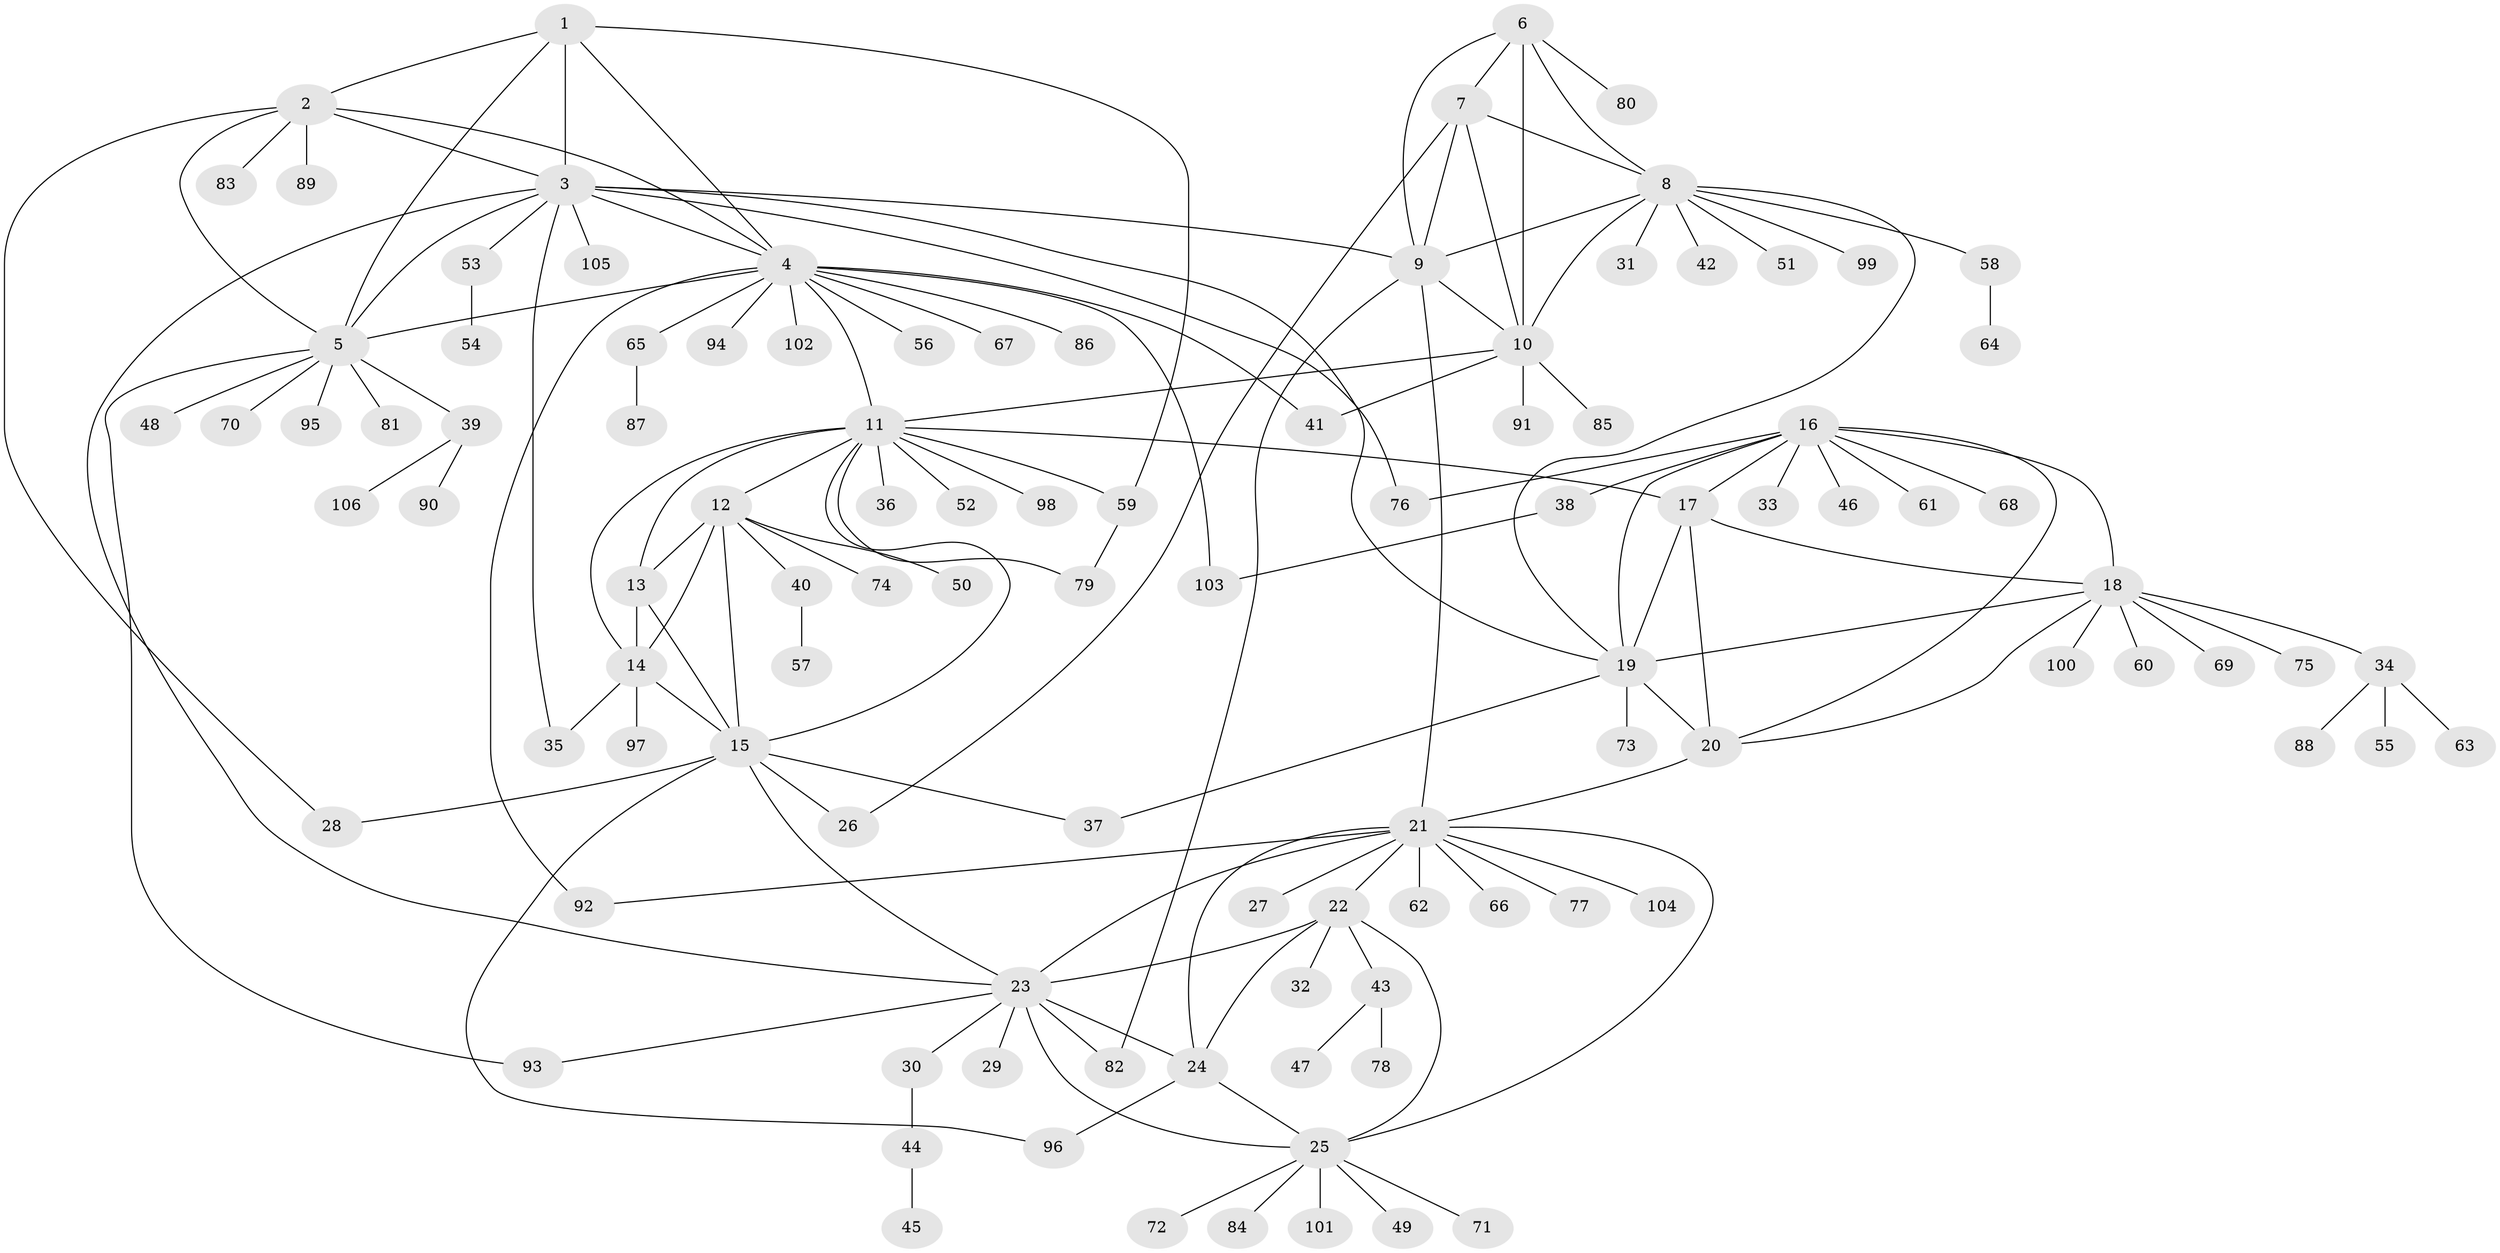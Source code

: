 // Generated by graph-tools (version 1.1) at 2025/55/03/09/25 04:55:21]
// undirected, 106 vertices, 154 edges
graph export_dot {
graph [start="1"]
  node [color=gray90,style=filled];
  1;
  2;
  3;
  4;
  5;
  6;
  7;
  8;
  9;
  10;
  11;
  12;
  13;
  14;
  15;
  16;
  17;
  18;
  19;
  20;
  21;
  22;
  23;
  24;
  25;
  26;
  27;
  28;
  29;
  30;
  31;
  32;
  33;
  34;
  35;
  36;
  37;
  38;
  39;
  40;
  41;
  42;
  43;
  44;
  45;
  46;
  47;
  48;
  49;
  50;
  51;
  52;
  53;
  54;
  55;
  56;
  57;
  58;
  59;
  60;
  61;
  62;
  63;
  64;
  65;
  66;
  67;
  68;
  69;
  70;
  71;
  72;
  73;
  74;
  75;
  76;
  77;
  78;
  79;
  80;
  81;
  82;
  83;
  84;
  85;
  86;
  87;
  88;
  89;
  90;
  91;
  92;
  93;
  94;
  95;
  96;
  97;
  98;
  99;
  100;
  101;
  102;
  103;
  104;
  105;
  106;
  1 -- 2;
  1 -- 3;
  1 -- 4;
  1 -- 5;
  1 -- 59;
  2 -- 3;
  2 -- 4;
  2 -- 5;
  2 -- 28;
  2 -- 83;
  2 -- 89;
  3 -- 4;
  3 -- 5;
  3 -- 9;
  3 -- 19;
  3 -- 23;
  3 -- 35;
  3 -- 53;
  3 -- 76;
  3 -- 105;
  4 -- 5;
  4 -- 11;
  4 -- 41;
  4 -- 56;
  4 -- 65;
  4 -- 67;
  4 -- 86;
  4 -- 92;
  4 -- 94;
  4 -- 102;
  4 -- 103;
  5 -- 39;
  5 -- 48;
  5 -- 70;
  5 -- 81;
  5 -- 93;
  5 -- 95;
  6 -- 7;
  6 -- 8;
  6 -- 9;
  6 -- 10;
  6 -- 80;
  7 -- 8;
  7 -- 9;
  7 -- 10;
  7 -- 26;
  8 -- 9;
  8 -- 10;
  8 -- 19;
  8 -- 31;
  8 -- 42;
  8 -- 51;
  8 -- 58;
  8 -- 99;
  9 -- 10;
  9 -- 21;
  9 -- 82;
  10 -- 11;
  10 -- 41;
  10 -- 85;
  10 -- 91;
  11 -- 12;
  11 -- 13;
  11 -- 14;
  11 -- 15;
  11 -- 17;
  11 -- 36;
  11 -- 52;
  11 -- 59;
  11 -- 79;
  11 -- 98;
  12 -- 13;
  12 -- 14;
  12 -- 15;
  12 -- 40;
  12 -- 50;
  12 -- 74;
  13 -- 14;
  13 -- 15;
  14 -- 15;
  14 -- 35;
  14 -- 97;
  15 -- 23;
  15 -- 26;
  15 -- 28;
  15 -- 37;
  15 -- 96;
  16 -- 17;
  16 -- 18;
  16 -- 19;
  16 -- 20;
  16 -- 33;
  16 -- 38;
  16 -- 46;
  16 -- 61;
  16 -- 68;
  16 -- 76;
  17 -- 18;
  17 -- 19;
  17 -- 20;
  18 -- 19;
  18 -- 20;
  18 -- 34;
  18 -- 60;
  18 -- 69;
  18 -- 75;
  18 -- 100;
  19 -- 20;
  19 -- 37;
  19 -- 73;
  20 -- 21;
  21 -- 22;
  21 -- 23;
  21 -- 24;
  21 -- 25;
  21 -- 27;
  21 -- 62;
  21 -- 66;
  21 -- 77;
  21 -- 92;
  21 -- 104;
  22 -- 23;
  22 -- 24;
  22 -- 25;
  22 -- 32;
  22 -- 43;
  23 -- 24;
  23 -- 25;
  23 -- 29;
  23 -- 30;
  23 -- 82;
  23 -- 93;
  24 -- 25;
  24 -- 96;
  25 -- 49;
  25 -- 71;
  25 -- 72;
  25 -- 84;
  25 -- 101;
  30 -- 44;
  34 -- 55;
  34 -- 63;
  34 -- 88;
  38 -- 103;
  39 -- 90;
  39 -- 106;
  40 -- 57;
  43 -- 47;
  43 -- 78;
  44 -- 45;
  53 -- 54;
  58 -- 64;
  59 -- 79;
  65 -- 87;
}
